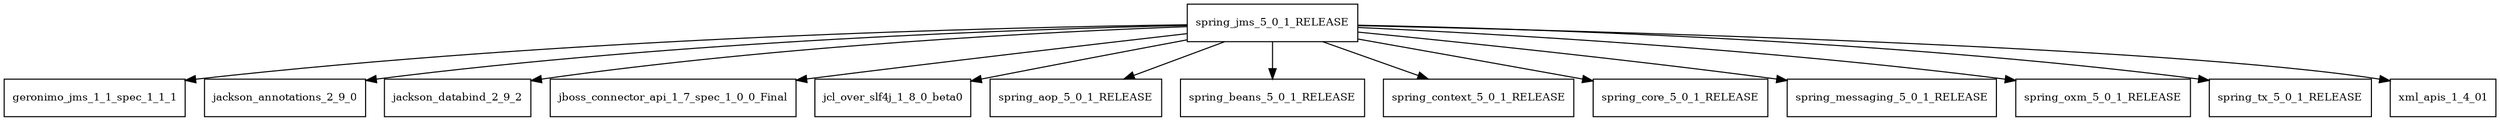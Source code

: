 digraph spring_jms_5_0_1_RELEASE_dependencies {
  node [shape = box, fontsize=10.0];
  spring_jms_5_0_1_RELEASE -> geronimo_jms_1_1_spec_1_1_1;
  spring_jms_5_0_1_RELEASE -> jackson_annotations_2_9_0;
  spring_jms_5_0_1_RELEASE -> jackson_databind_2_9_2;
  spring_jms_5_0_1_RELEASE -> jboss_connector_api_1_7_spec_1_0_0_Final;
  spring_jms_5_0_1_RELEASE -> jcl_over_slf4j_1_8_0_beta0;
  spring_jms_5_0_1_RELEASE -> spring_aop_5_0_1_RELEASE;
  spring_jms_5_0_1_RELEASE -> spring_beans_5_0_1_RELEASE;
  spring_jms_5_0_1_RELEASE -> spring_context_5_0_1_RELEASE;
  spring_jms_5_0_1_RELEASE -> spring_core_5_0_1_RELEASE;
  spring_jms_5_0_1_RELEASE -> spring_messaging_5_0_1_RELEASE;
  spring_jms_5_0_1_RELEASE -> spring_oxm_5_0_1_RELEASE;
  spring_jms_5_0_1_RELEASE -> spring_tx_5_0_1_RELEASE;
  spring_jms_5_0_1_RELEASE -> xml_apis_1_4_01;
}
